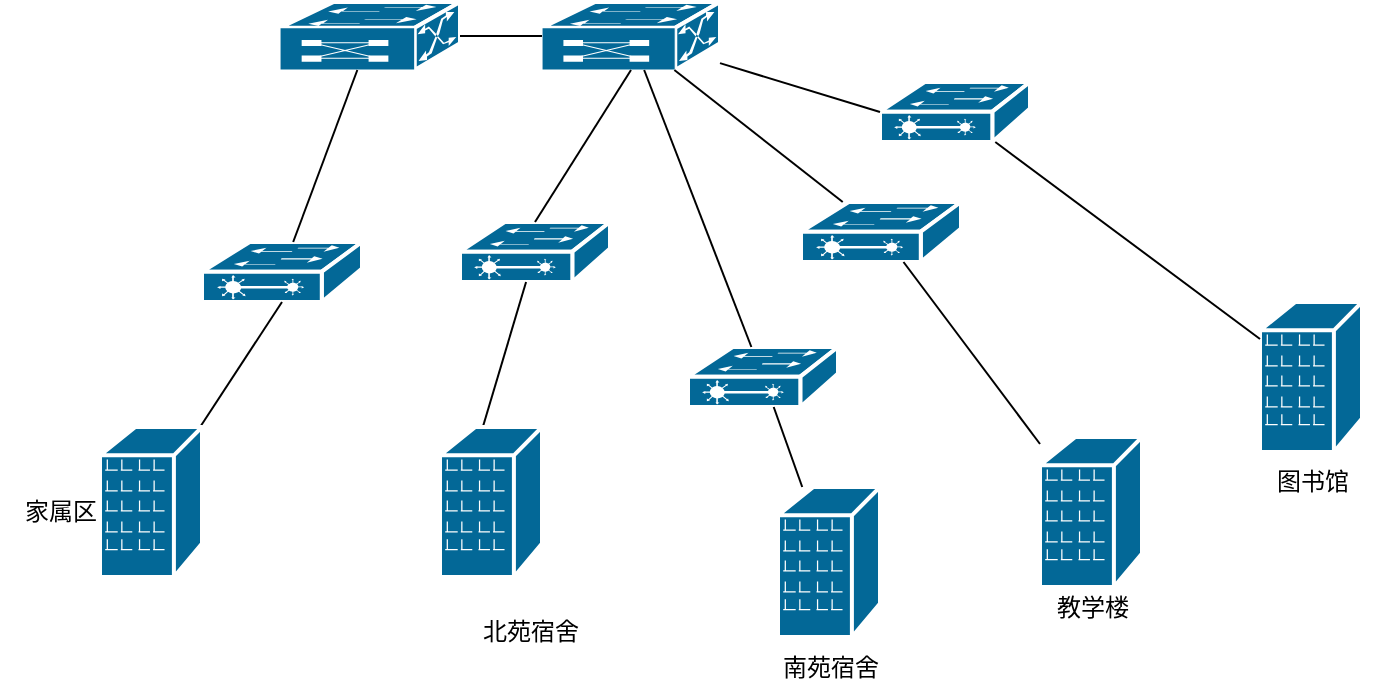 <mxfile version="20.3.0" type="github">
  <diagram id="qCeXnP35Ua99ViHNPVoV" name="第 1 页">
    <mxGraphModel dx="1119" dy="739" grid="1" gridSize="10" guides="1" tooltips="1" connect="1" arrows="1" fold="1" page="1" pageScale="1" pageWidth="827" pageHeight="1169" math="0" shadow="0">
      <root>
        <mxCell id="0" />
        <mxCell id="1" parent="0" />
        <mxCell id="17y4d3eTdWRauUXxlNtH-6" value="" style="shape=mxgraph.cisco.switches.layer_2_remote_switch;sketch=0;html=1;pointerEvents=1;dashed=0;fillColor=#036897;strokeColor=#ffffff;strokeWidth=2;verticalLabelPosition=bottom;verticalAlign=top;align=center;outlineConnect=0;" vertex="1" parent="1">
          <mxGeometry x="171" y="430" width="80" height="30" as="geometry" />
        </mxCell>
        <mxCell id="17y4d3eTdWRauUXxlNtH-7" value="" style="shape=mxgraph.cisco.switches.multiswitch_device;sketch=0;html=1;pointerEvents=1;dashed=0;fillColor=#036897;strokeColor=#ffffff;strokeWidth=2;verticalLabelPosition=bottom;verticalAlign=top;align=center;outlineConnect=0;" vertex="1" parent="1">
          <mxGeometry x="210" y="310" width="90" height="34" as="geometry" />
        </mxCell>
        <mxCell id="17y4d3eTdWRauUXxlNtH-8" value="" style="shape=mxgraph.cisco.switches.layer_2_remote_switch;sketch=0;html=1;pointerEvents=1;dashed=0;fillColor=#036897;strokeColor=#ffffff;strokeWidth=2;verticalLabelPosition=bottom;verticalAlign=top;align=center;outlineConnect=0;" vertex="1" parent="1">
          <mxGeometry x="300" y="420" width="75" height="30" as="geometry" />
        </mxCell>
        <mxCell id="17y4d3eTdWRauUXxlNtH-17" value="" style="shape=mxgraph.cisco.switches.multiswitch_device;sketch=0;html=1;pointerEvents=1;dashed=0;fillColor=#036897;strokeColor=#ffffff;strokeWidth=2;verticalLabelPosition=bottom;verticalAlign=top;align=center;outlineConnect=0;" vertex="1" parent="1">
          <mxGeometry x="341" y="310" width="89" height="34" as="geometry" />
        </mxCell>
        <mxCell id="17y4d3eTdWRauUXxlNtH-18" value="" style="endArrow=none;html=1;rounded=0;exitX=1;exitY=0.5;exitDx=0;exitDy=0;exitPerimeter=0;" edge="1" parent="1" source="17y4d3eTdWRauUXxlNtH-7" target="17y4d3eTdWRauUXxlNtH-17">
          <mxGeometry width="50" height="50" relative="1" as="geometry">
            <mxPoint x="390" y="420" as="sourcePoint" />
            <mxPoint x="440" y="370" as="targetPoint" />
          </mxGeometry>
        </mxCell>
        <mxCell id="17y4d3eTdWRauUXxlNtH-23" value="" style="endArrow=none;html=1;rounded=0;" edge="1" parent="1" source="17y4d3eTdWRauUXxlNtH-6" target="17y4d3eTdWRauUXxlNtH-7">
          <mxGeometry width="50" height="50" relative="1" as="geometry">
            <mxPoint x="130" y="450" as="sourcePoint" />
            <mxPoint x="180" y="400" as="targetPoint" />
            <Array as="points" />
          </mxGeometry>
        </mxCell>
        <mxCell id="17y4d3eTdWRauUXxlNtH-24" value="" style="endArrow=none;html=1;rounded=0;exitX=0.5;exitY=0;exitDx=0;exitDy=0;exitPerimeter=0;entryX=0.5;entryY=1;entryDx=0;entryDy=0;entryPerimeter=0;" edge="1" parent="1" source="17y4d3eTdWRauUXxlNtH-8" target="17y4d3eTdWRauUXxlNtH-17">
          <mxGeometry width="50" height="50" relative="1" as="geometry">
            <mxPoint x="390" y="420" as="sourcePoint" />
            <mxPoint x="390" y="400" as="targetPoint" />
          </mxGeometry>
        </mxCell>
        <mxCell id="17y4d3eTdWRauUXxlNtH-26" value="" style="endArrow=none;html=1;rounded=0;entryX=0.5;entryY=1;entryDx=0;entryDy=0;entryPerimeter=0;startArrow=none;" edge="1" parent="1" source="17y4d3eTdWRauUXxlNtH-32" target="17y4d3eTdWRauUXxlNtH-6">
          <mxGeometry width="50" height="50" relative="1" as="geometry">
            <mxPoint x="151.429" y="550" as="sourcePoint" />
            <mxPoint x="180" y="480" as="targetPoint" />
          </mxGeometry>
        </mxCell>
        <mxCell id="17y4d3eTdWRauUXxlNtH-27" value="" style="endArrow=none;html=1;rounded=0;exitX=0.42;exitY=0;exitDx=0;exitDy=0;exitPerimeter=0;startArrow=none;" edge="1" parent="1" source="17y4d3eTdWRauUXxlNtH-33" target="17y4d3eTdWRauUXxlNtH-8">
          <mxGeometry width="50" height="50" relative="1" as="geometry">
            <mxPoint x="321" y="550" as="sourcePoint" />
            <mxPoint x="340" y="510" as="targetPoint" />
          </mxGeometry>
        </mxCell>
        <mxCell id="17y4d3eTdWRauUXxlNtH-28" value="家属区" style="text;html=1;resizable=0;autosize=1;align=center;verticalAlign=middle;points=[];fillColor=none;strokeColor=none;rounded=0;" vertex="1" parent="1">
          <mxGeometry x="70" y="550" width="60" height="30" as="geometry" />
        </mxCell>
        <mxCell id="17y4d3eTdWRauUXxlNtH-29" value="南苑宿舍" style="text;html=1;align=center;verticalAlign=middle;resizable=0;points=[];autosize=1;strokeColor=none;fillColor=none;" vertex="1" parent="1">
          <mxGeometry x="449.5" y="627.5" width="70" height="30" as="geometry" />
        </mxCell>
        <mxCell id="17y4d3eTdWRauUXxlNtH-30" value="图书馆" style="text;html=1;align=center;verticalAlign=middle;resizable=0;points=[];autosize=1;strokeColor=none;fillColor=none;" vertex="1" parent="1">
          <mxGeometry x="695.5" y="535" width="60" height="30" as="geometry" />
        </mxCell>
        <mxCell id="17y4d3eTdWRauUXxlNtH-31" value="北苑宿舍" style="text;html=1;align=center;verticalAlign=middle;resizable=0;points=[];autosize=1;strokeColor=none;fillColor=none;" vertex="1" parent="1">
          <mxGeometry x="300" y="610" width="70" height="30" as="geometry" />
        </mxCell>
        <mxCell id="17y4d3eTdWRauUXxlNtH-33" value="" style="shape=mxgraph.cisco.buildings.branch_office;sketch=0;html=1;pointerEvents=1;dashed=0;fillColor=#036897;strokeColor=#ffffff;strokeWidth=2;verticalLabelPosition=bottom;verticalAlign=top;align=center;outlineConnect=0;" vertex="1" parent="1">
          <mxGeometry x="290" y="522.5" width="51" height="75" as="geometry" />
        </mxCell>
        <mxCell id="17y4d3eTdWRauUXxlNtH-32" value="" style="shape=mxgraph.cisco.buildings.branch_office;sketch=0;html=1;pointerEvents=1;dashed=0;fillColor=#036897;strokeColor=#ffffff;strokeWidth=2;verticalLabelPosition=bottom;verticalAlign=top;align=center;outlineConnect=0;" vertex="1" parent="1">
          <mxGeometry x="120" y="522.5" width="51" height="75" as="geometry" />
        </mxCell>
        <mxCell id="17y4d3eTdWRauUXxlNtH-36" value="" style="shape=mxgraph.cisco.buildings.branch_office;sketch=0;html=1;pointerEvents=1;dashed=0;fillColor=#036897;strokeColor=#ffffff;strokeWidth=2;verticalLabelPosition=bottom;verticalAlign=top;align=center;outlineConnect=0;" vertex="1" parent="1">
          <mxGeometry x="700" y="460" width="51" height="75" as="geometry" />
        </mxCell>
        <mxCell id="17y4d3eTdWRauUXxlNtH-37" value="" style="shape=mxgraph.cisco.buildings.branch_office;sketch=0;html=1;pointerEvents=1;dashed=0;fillColor=#036897;strokeColor=#ffffff;strokeWidth=2;verticalLabelPosition=bottom;verticalAlign=top;align=center;outlineConnect=0;" vertex="1" parent="1">
          <mxGeometry x="459" y="552.5" width="51" height="75" as="geometry" />
        </mxCell>
        <mxCell id="17y4d3eTdWRauUXxlNtH-38" value="" style="shape=mxgraph.cisco.buildings.branch_office;sketch=0;html=1;pointerEvents=1;dashed=0;fillColor=#036897;strokeColor=#ffffff;strokeWidth=2;verticalLabelPosition=bottom;verticalAlign=top;align=center;outlineConnect=0;" vertex="1" parent="1">
          <mxGeometry x="590" y="527.5" width="51" height="75" as="geometry" />
        </mxCell>
        <mxCell id="17y4d3eTdWRauUXxlNtH-39" value="教学楼" style="text;html=1;align=center;verticalAlign=middle;resizable=0;points=[];autosize=1;strokeColor=none;fillColor=none;" vertex="1" parent="1">
          <mxGeometry x="585.5" y="597.5" width="60" height="30" as="geometry" />
        </mxCell>
        <mxCell id="17y4d3eTdWRauUXxlNtH-42" value="" style="shape=mxgraph.cisco.switches.layer_2_remote_switch;sketch=0;html=1;pointerEvents=1;dashed=0;fillColor=#036897;strokeColor=#ffffff;strokeWidth=2;verticalLabelPosition=bottom;verticalAlign=top;align=center;outlineConnect=0;" vertex="1" parent="1">
          <mxGeometry x="414" y="482.5" width="75" height="30" as="geometry" />
        </mxCell>
        <mxCell id="17y4d3eTdWRauUXxlNtH-43" value="" style="shape=mxgraph.cisco.switches.layer_2_remote_switch;sketch=0;html=1;pointerEvents=1;dashed=0;fillColor=#036897;strokeColor=#ffffff;strokeWidth=2;verticalLabelPosition=bottom;verticalAlign=top;align=center;outlineConnect=0;" vertex="1" parent="1">
          <mxGeometry x="510" y="350" width="75" height="30" as="geometry" />
        </mxCell>
        <mxCell id="17y4d3eTdWRauUXxlNtH-44" value="" style="shape=mxgraph.cisco.switches.layer_2_remote_switch;sketch=0;html=1;pointerEvents=1;dashed=0;fillColor=#036897;strokeColor=#ffffff;strokeWidth=2;verticalLabelPosition=bottom;verticalAlign=top;align=center;outlineConnect=0;" vertex="1" parent="1">
          <mxGeometry x="470.5" y="410" width="80" height="30" as="geometry" />
        </mxCell>
        <mxCell id="17y4d3eTdWRauUXxlNtH-45" value="" style="endArrow=none;html=1;rounded=0;" edge="1" parent="1" source="17y4d3eTdWRauUXxlNtH-43" target="17y4d3eTdWRauUXxlNtH-36">
          <mxGeometry width="50" height="50" relative="1" as="geometry">
            <mxPoint x="530" y="322.5" as="sourcePoint" />
            <mxPoint x="550" y="330" as="targetPoint" />
          </mxGeometry>
        </mxCell>
        <mxCell id="17y4d3eTdWRauUXxlNtH-46" value="" style="endArrow=none;html=1;rounded=0;" edge="1" parent="1" source="17y4d3eTdWRauUXxlNtH-42" target="17y4d3eTdWRauUXxlNtH-37">
          <mxGeometry width="50" height="50" relative="1" as="geometry">
            <mxPoint x="490" y="555" as="sourcePoint" />
            <mxPoint x="540" y="545" as="targetPoint" />
          </mxGeometry>
        </mxCell>
        <mxCell id="17y4d3eTdWRauUXxlNtH-47" value="" style="endArrow=none;html=1;rounded=0;" edge="1" parent="1" source="17y4d3eTdWRauUXxlNtH-44" target="17y4d3eTdWRauUXxlNtH-38">
          <mxGeometry width="50" height="50" relative="1" as="geometry">
            <mxPoint x="520" y="480" as="sourcePoint" />
            <mxPoint x="570" y="430" as="targetPoint" />
          </mxGeometry>
        </mxCell>
        <mxCell id="17y4d3eTdWRauUXxlNtH-49" value="" style="endArrow=none;html=1;rounded=0;" edge="1" parent="1" source="17y4d3eTdWRauUXxlNtH-42" target="17y4d3eTdWRauUXxlNtH-17">
          <mxGeometry width="50" height="50" relative="1" as="geometry">
            <mxPoint x="370" y="482.5" as="sourcePoint" />
            <mxPoint x="428" y="336.5" as="targetPoint" />
          </mxGeometry>
        </mxCell>
        <mxCell id="17y4d3eTdWRauUXxlNtH-50" value="" style="endArrow=none;html=1;rounded=0;" edge="1" parent="1" source="17y4d3eTdWRauUXxlNtH-17" target="17y4d3eTdWRauUXxlNtH-44">
          <mxGeometry width="50" height="50" relative="1" as="geometry">
            <mxPoint x="460" y="330" as="sourcePoint" />
            <mxPoint x="480" y="402" as="targetPoint" />
          </mxGeometry>
        </mxCell>
        <mxCell id="17y4d3eTdWRauUXxlNtH-51" value="" style="endArrow=none;html=1;rounded=0;exitX=0;exitY=0.5;exitDx=0;exitDy=0;exitPerimeter=0;" edge="1" parent="1" source="17y4d3eTdWRauUXxlNtH-43" target="17y4d3eTdWRauUXxlNtH-17">
          <mxGeometry width="50" height="50" relative="1" as="geometry">
            <mxPoint x="509.5" y="270" as="sourcePoint" />
            <mxPoint x="510" y="320" as="targetPoint" />
          </mxGeometry>
        </mxCell>
      </root>
    </mxGraphModel>
  </diagram>
</mxfile>
